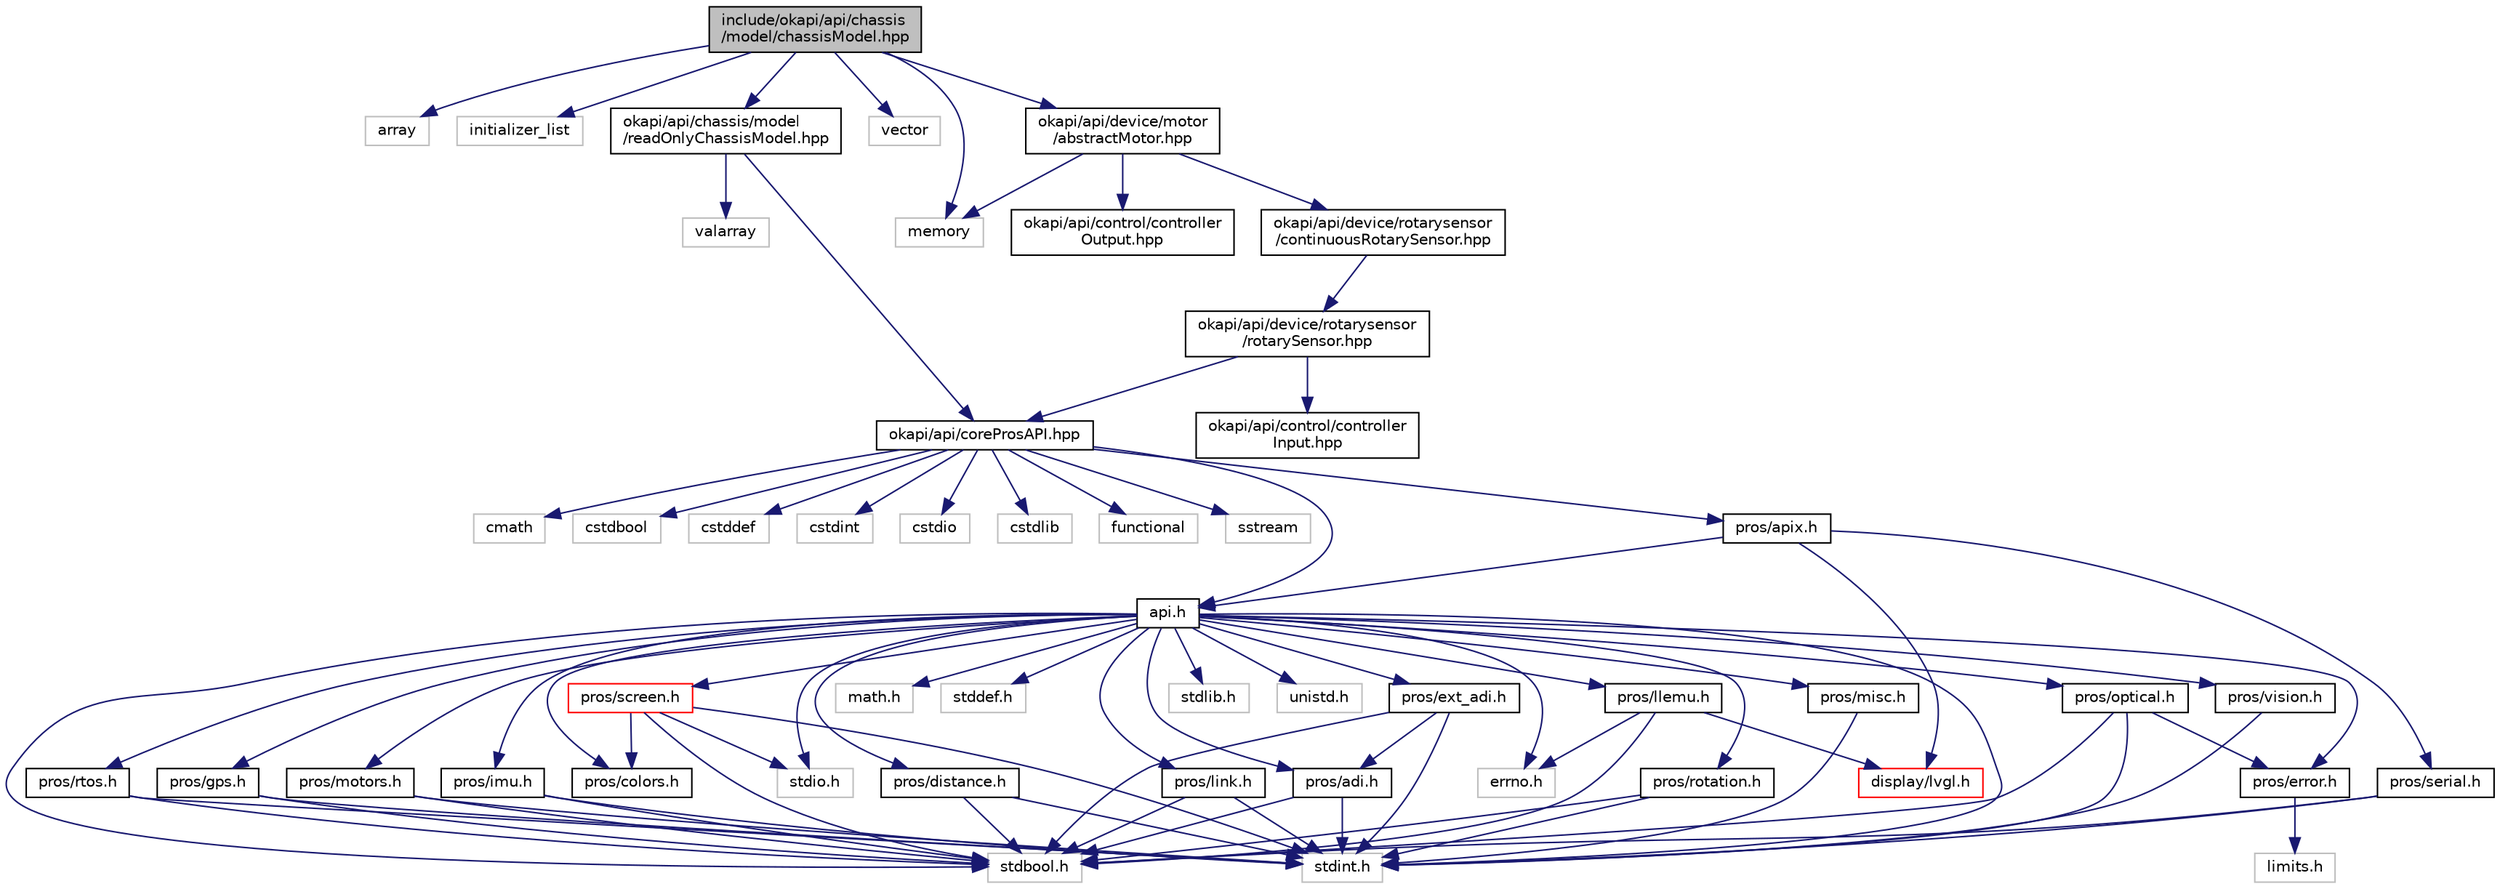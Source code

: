 digraph "include/okapi/api/chassis/model/chassisModel.hpp"
{
 // LATEX_PDF_SIZE
  edge [fontname="Helvetica",fontsize="10",labelfontname="Helvetica",labelfontsize="10"];
  node [fontname="Helvetica",fontsize="10",shape=record];
  Node1 [label="include/okapi/api/chassis\l/model/chassisModel.hpp",height=0.2,width=0.4,color="black", fillcolor="grey75", style="filled", fontcolor="black",tooltip=" "];
  Node1 -> Node2 [color="midnightblue",fontsize="10",style="solid"];
  Node2 [label="array",height=0.2,width=0.4,color="grey75", fillcolor="white", style="filled",tooltip=" "];
  Node1 -> Node3 [color="midnightblue",fontsize="10",style="solid"];
  Node3 [label="initializer_list",height=0.2,width=0.4,color="grey75", fillcolor="white", style="filled",tooltip=" "];
  Node1 -> Node4 [color="midnightblue",fontsize="10",style="solid"];
  Node4 [label="memory",height=0.2,width=0.4,color="grey75", fillcolor="white", style="filled",tooltip=" "];
  Node1 -> Node5 [color="midnightblue",fontsize="10",style="solid"];
  Node5 [label="vector",height=0.2,width=0.4,color="grey75", fillcolor="white", style="filled",tooltip=" "];
  Node1 -> Node6 [color="midnightblue",fontsize="10",style="solid"];
  Node6 [label="okapi/api/chassis/model\l/readOnlyChassisModel.hpp",height=0.2,width=0.4,color="black", fillcolor="white", style="filled",URL="$readOnlyChassisModel_8hpp.html",tooltip=" "];
  Node6 -> Node7 [color="midnightblue",fontsize="10",style="solid"];
  Node7 [label="valarray",height=0.2,width=0.4,color="grey75", fillcolor="white", style="filled",tooltip=" "];
  Node6 -> Node8 [color="midnightblue",fontsize="10",style="solid"];
  Node8 [label="okapi/api/coreProsAPI.hpp",height=0.2,width=0.4,color="black", fillcolor="white", style="filled",URL="$coreProsAPI_8hpp.html",tooltip=" "];
  Node8 -> Node9 [color="midnightblue",fontsize="10",style="solid"];
  Node9 [label="cmath",height=0.2,width=0.4,color="grey75", fillcolor="white", style="filled",tooltip=" "];
  Node8 -> Node10 [color="midnightblue",fontsize="10",style="solid"];
  Node10 [label="cstdbool",height=0.2,width=0.4,color="grey75", fillcolor="white", style="filled",tooltip=" "];
  Node8 -> Node11 [color="midnightblue",fontsize="10",style="solid"];
  Node11 [label="cstddef",height=0.2,width=0.4,color="grey75", fillcolor="white", style="filled",tooltip=" "];
  Node8 -> Node12 [color="midnightblue",fontsize="10",style="solid"];
  Node12 [label="cstdint",height=0.2,width=0.4,color="grey75", fillcolor="white", style="filled",tooltip=" "];
  Node8 -> Node13 [color="midnightblue",fontsize="10",style="solid"];
  Node13 [label="cstdio",height=0.2,width=0.4,color="grey75", fillcolor="white", style="filled",tooltip=" "];
  Node8 -> Node14 [color="midnightblue",fontsize="10",style="solid"];
  Node14 [label="cstdlib",height=0.2,width=0.4,color="grey75", fillcolor="white", style="filled",tooltip=" "];
  Node8 -> Node15 [color="midnightblue",fontsize="10",style="solid"];
  Node15 [label="functional",height=0.2,width=0.4,color="grey75", fillcolor="white", style="filled",tooltip=" "];
  Node8 -> Node16 [color="midnightblue",fontsize="10",style="solid"];
  Node16 [label="sstream",height=0.2,width=0.4,color="grey75", fillcolor="white", style="filled",tooltip=" "];
  Node8 -> Node17 [color="midnightblue",fontsize="10",style="solid"];
  Node17 [label="api.h",height=0.2,width=0.4,color="black", fillcolor="white", style="filled",URL="$api_8h.html",tooltip=" "];
  Node17 -> Node18 [color="midnightblue",fontsize="10",style="solid"];
  Node18 [label="errno.h",height=0.2,width=0.4,color="grey75", fillcolor="white", style="filled",tooltip=" "];
  Node17 -> Node19 [color="midnightblue",fontsize="10",style="solid"];
  Node19 [label="math.h",height=0.2,width=0.4,color="grey75", fillcolor="white", style="filled",tooltip=" "];
  Node17 -> Node20 [color="midnightblue",fontsize="10",style="solid"];
  Node20 [label="stdbool.h",height=0.2,width=0.4,color="grey75", fillcolor="white", style="filled",tooltip=" "];
  Node17 -> Node21 [color="midnightblue",fontsize="10",style="solid"];
  Node21 [label="stddef.h",height=0.2,width=0.4,color="grey75", fillcolor="white", style="filled",tooltip=" "];
  Node17 -> Node22 [color="midnightblue",fontsize="10",style="solid"];
  Node22 [label="stdint.h",height=0.2,width=0.4,color="grey75", fillcolor="white", style="filled",tooltip=" "];
  Node17 -> Node23 [color="midnightblue",fontsize="10",style="solid"];
  Node23 [label="stdio.h",height=0.2,width=0.4,color="grey75", fillcolor="white", style="filled",tooltip=" "];
  Node17 -> Node24 [color="midnightblue",fontsize="10",style="solid"];
  Node24 [label="stdlib.h",height=0.2,width=0.4,color="grey75", fillcolor="white", style="filled",tooltip=" "];
  Node17 -> Node25 [color="midnightblue",fontsize="10",style="solid"];
  Node25 [label="unistd.h",height=0.2,width=0.4,color="grey75", fillcolor="white", style="filled",tooltip=" "];
  Node17 -> Node26 [color="midnightblue",fontsize="10",style="solid"];
  Node26 [label="pros/adi.h",height=0.2,width=0.4,color="black", fillcolor="white", style="filled",URL="$adi_8h.html",tooltip=" "];
  Node26 -> Node20 [color="midnightblue",fontsize="10",style="solid"];
  Node26 -> Node22 [color="midnightblue",fontsize="10",style="solid"];
  Node17 -> Node27 [color="midnightblue",fontsize="10",style="solid"];
  Node27 [label="pros/colors.h",height=0.2,width=0.4,color="black", fillcolor="white", style="filled",URL="$colors_8h.html",tooltip=" "];
  Node17 -> Node28 [color="midnightblue",fontsize="10",style="solid"];
  Node28 [label="pros/distance.h",height=0.2,width=0.4,color="black", fillcolor="white", style="filled",URL="$distance_8h.html",tooltip=" "];
  Node28 -> Node20 [color="midnightblue",fontsize="10",style="solid"];
  Node28 -> Node22 [color="midnightblue",fontsize="10",style="solid"];
  Node17 -> Node29 [color="midnightblue",fontsize="10",style="solid"];
  Node29 [label="pros/error.h",height=0.2,width=0.4,color="black", fillcolor="white", style="filled",URL="$error_8h.html",tooltip=" "];
  Node29 -> Node30 [color="midnightblue",fontsize="10",style="solid"];
  Node30 [label="limits.h",height=0.2,width=0.4,color="grey75", fillcolor="white", style="filled",tooltip=" "];
  Node17 -> Node31 [color="midnightblue",fontsize="10",style="solid"];
  Node31 [label="pros/ext_adi.h",height=0.2,width=0.4,color="black", fillcolor="white", style="filled",URL="$ext__adi_8h.html",tooltip=" "];
  Node31 -> Node20 [color="midnightblue",fontsize="10",style="solid"];
  Node31 -> Node22 [color="midnightblue",fontsize="10",style="solid"];
  Node31 -> Node26 [color="midnightblue",fontsize="10",style="solid"];
  Node17 -> Node32 [color="midnightblue",fontsize="10",style="solid"];
  Node32 [label="pros/gps.h",height=0.2,width=0.4,color="black", fillcolor="white", style="filled",URL="$gps_8h.html",tooltip=" "];
  Node32 -> Node20 [color="midnightblue",fontsize="10",style="solid"];
  Node32 -> Node22 [color="midnightblue",fontsize="10",style="solid"];
  Node17 -> Node33 [color="midnightblue",fontsize="10",style="solid"];
  Node33 [label="pros/imu.h",height=0.2,width=0.4,color="black", fillcolor="white", style="filled",URL="$imu_8h.html",tooltip=" "];
  Node33 -> Node20 [color="midnightblue",fontsize="10",style="solid"];
  Node33 -> Node22 [color="midnightblue",fontsize="10",style="solid"];
  Node17 -> Node34 [color="midnightblue",fontsize="10",style="solid"];
  Node34 [label="pros/link.h",height=0.2,width=0.4,color="black", fillcolor="white", style="filled",URL="$link_8h.html",tooltip=" "];
  Node34 -> Node20 [color="midnightblue",fontsize="10",style="solid"];
  Node34 -> Node22 [color="midnightblue",fontsize="10",style="solid"];
  Node17 -> Node35 [color="midnightblue",fontsize="10",style="solid"];
  Node35 [label="pros/llemu.h",height=0.2,width=0.4,color="black", fillcolor="white", style="filled",URL="$llemu_8h.html",tooltip=" "];
  Node35 -> Node18 [color="midnightblue",fontsize="10",style="solid"];
  Node35 -> Node20 [color="midnightblue",fontsize="10",style="solid"];
  Node35 -> Node36 [color="midnightblue",fontsize="10",style="solid"];
  Node36 [label="display/lvgl.h",height=0.2,width=0.4,color="red", fillcolor="white", style="filled",URL="$lvgl_8h.html",tooltip=" "];
  Node17 -> Node101 [color="midnightblue",fontsize="10",style="solid"];
  Node101 [label="pros/misc.h",height=0.2,width=0.4,color="black", fillcolor="white", style="filled",URL="$misc_8h.html",tooltip=" "];
  Node101 -> Node22 [color="midnightblue",fontsize="10",style="solid"];
  Node17 -> Node102 [color="midnightblue",fontsize="10",style="solid"];
  Node102 [label="pros/motors.h",height=0.2,width=0.4,color="black", fillcolor="white", style="filled",URL="$motors_8h.html",tooltip=" "];
  Node102 -> Node20 [color="midnightblue",fontsize="10",style="solid"];
  Node102 -> Node22 [color="midnightblue",fontsize="10",style="solid"];
  Node17 -> Node103 [color="midnightblue",fontsize="10",style="solid"];
  Node103 [label="pros/optical.h",height=0.2,width=0.4,color="black", fillcolor="white", style="filled",URL="$optical_8h.html",tooltip=" "];
  Node103 -> Node20 [color="midnightblue",fontsize="10",style="solid"];
  Node103 -> Node22 [color="midnightblue",fontsize="10",style="solid"];
  Node103 -> Node29 [color="midnightblue",fontsize="10",style="solid"];
  Node17 -> Node104 [color="midnightblue",fontsize="10",style="solid"];
  Node104 [label="pros/rotation.h",height=0.2,width=0.4,color="black", fillcolor="white", style="filled",URL="$rotation_8h.html",tooltip=" "];
  Node104 -> Node20 [color="midnightblue",fontsize="10",style="solid"];
  Node104 -> Node22 [color="midnightblue",fontsize="10",style="solid"];
  Node17 -> Node105 [color="midnightblue",fontsize="10",style="solid"];
  Node105 [label="pros/rtos.h",height=0.2,width=0.4,color="black", fillcolor="white", style="filled",URL="$rtos_8h.html",tooltip=" "];
  Node105 -> Node20 [color="midnightblue",fontsize="10",style="solid"];
  Node105 -> Node22 [color="midnightblue",fontsize="10",style="solid"];
  Node17 -> Node106 [color="midnightblue",fontsize="10",style="solid"];
  Node106 [label="pros/screen.h",height=0.2,width=0.4,color="red", fillcolor="white", style="filled",URL="$screen_8h.html",tooltip=" "];
  Node106 -> Node20 [color="midnightblue",fontsize="10",style="solid"];
  Node106 -> Node23 [color="midnightblue",fontsize="10",style="solid"];
  Node106 -> Node22 [color="midnightblue",fontsize="10",style="solid"];
  Node106 -> Node27 [color="midnightblue",fontsize="10",style="solid"];
  Node17 -> Node108 [color="midnightblue",fontsize="10",style="solid"];
  Node108 [label="pros/vision.h",height=0.2,width=0.4,color="black", fillcolor="white", style="filled",URL="$vision_8h.html",tooltip=" "];
  Node108 -> Node22 [color="midnightblue",fontsize="10",style="solid"];
  Node8 -> Node109 [color="midnightblue",fontsize="10",style="solid"];
  Node109 [label="pros/apix.h",height=0.2,width=0.4,color="black", fillcolor="white", style="filled",URL="$apix_8h.html",tooltip=" "];
  Node109 -> Node17 [color="midnightblue",fontsize="10",style="solid"];
  Node109 -> Node36 [color="midnightblue",fontsize="10",style="solid"];
  Node109 -> Node110 [color="midnightblue",fontsize="10",style="solid"];
  Node110 [label="pros/serial.h",height=0.2,width=0.4,color="black", fillcolor="white", style="filled",URL="$serial_8h.html",tooltip=" "];
  Node110 -> Node20 [color="midnightblue",fontsize="10",style="solid"];
  Node110 -> Node22 [color="midnightblue",fontsize="10",style="solid"];
  Node1 -> Node111 [color="midnightblue",fontsize="10",style="solid"];
  Node111 [label="okapi/api/device/motor\l/abstractMotor.hpp",height=0.2,width=0.4,color="black", fillcolor="white", style="filled",URL="$abstractMotor_8hpp.html",tooltip=" "];
  Node111 -> Node4 [color="midnightblue",fontsize="10",style="solid"];
  Node111 -> Node112 [color="midnightblue",fontsize="10",style="solid"];
  Node112 [label="okapi/api/control/controller\lOutput.hpp",height=0.2,width=0.4,color="black", fillcolor="white", style="filled",URL="$controllerOutput_8hpp.html",tooltip=" "];
  Node111 -> Node113 [color="midnightblue",fontsize="10",style="solid"];
  Node113 [label="okapi/api/device/rotarysensor\l/continuousRotarySensor.hpp",height=0.2,width=0.4,color="black", fillcolor="white", style="filled",URL="$continuousRotarySensor_8hpp.html",tooltip=" "];
  Node113 -> Node114 [color="midnightblue",fontsize="10",style="solid"];
  Node114 [label="okapi/api/device/rotarysensor\l/rotarySensor.hpp",height=0.2,width=0.4,color="black", fillcolor="white", style="filled",URL="$rotarySensor_8hpp.html",tooltip=" "];
  Node114 -> Node115 [color="midnightblue",fontsize="10",style="solid"];
  Node115 [label="okapi/api/control/controller\lInput.hpp",height=0.2,width=0.4,color="black", fillcolor="white", style="filled",URL="$controllerInput_8hpp.html",tooltip=" "];
  Node114 -> Node8 [color="midnightblue",fontsize="10",style="solid"];
}
